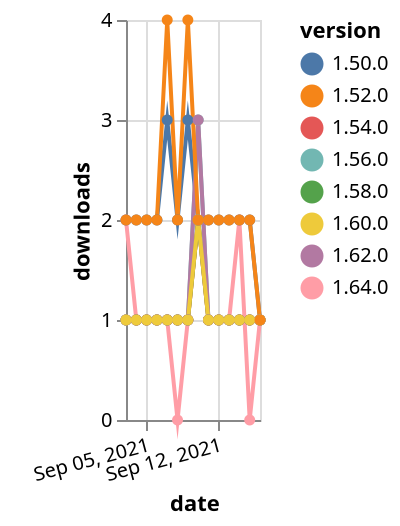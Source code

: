 {"$schema": "https://vega.github.io/schema/vega-lite/v5.json", "description": "A simple bar chart with embedded data.", "data": {"values": [{"date": "2021-09-03", "total": 312, "delta": 1, "version": "1.56.0"}, {"date": "2021-09-04", "total": 313, "delta": 1, "version": "1.56.0"}, {"date": "2021-09-05", "total": 314, "delta": 1, "version": "1.56.0"}, {"date": "2021-09-06", "total": 315, "delta": 1, "version": "1.56.0"}, {"date": "2021-09-07", "total": 316, "delta": 1, "version": "1.56.0"}, {"date": "2021-09-08", "total": 317, "delta": 1, "version": "1.56.0"}, {"date": "2021-09-09", "total": 318, "delta": 1, "version": "1.56.0"}, {"date": "2021-09-10", "total": 321, "delta": 3, "version": "1.56.0"}, {"date": "2021-09-11", "total": 322, "delta": 1, "version": "1.56.0"}, {"date": "2021-09-12", "total": 323, "delta": 1, "version": "1.56.0"}, {"date": "2021-09-13", "total": 324, "delta": 1, "version": "1.56.0"}, {"date": "2021-09-14", "total": 325, "delta": 1, "version": "1.56.0"}, {"date": "2021-09-15", "total": 326, "delta": 1, "version": "1.56.0"}, {"date": "2021-09-16", "total": 327, "delta": 1, "version": "1.56.0"}, {"date": "2021-09-03", "total": 118, "delta": 2, "version": "1.64.0"}, {"date": "2021-09-04", "total": 119, "delta": 1, "version": "1.64.0"}, {"date": "2021-09-05", "total": 120, "delta": 1, "version": "1.64.0"}, {"date": "2021-09-06", "total": 121, "delta": 1, "version": "1.64.0"}, {"date": "2021-09-07", "total": 122, "delta": 1, "version": "1.64.0"}, {"date": "2021-09-08", "total": 122, "delta": 0, "version": "1.64.0"}, {"date": "2021-09-09", "total": 123, "delta": 1, "version": "1.64.0"}, {"date": "2021-09-10", "total": 125, "delta": 2, "version": "1.64.0"}, {"date": "2021-09-11", "total": 126, "delta": 1, "version": "1.64.0"}, {"date": "2021-09-12", "total": 127, "delta": 1, "version": "1.64.0"}, {"date": "2021-09-13", "total": 128, "delta": 1, "version": "1.64.0"}, {"date": "2021-09-14", "total": 130, "delta": 2, "version": "1.64.0"}, {"date": "2021-09-15", "total": 130, "delta": 0, "version": "1.64.0"}, {"date": "2021-09-16", "total": 131, "delta": 1, "version": "1.64.0"}, {"date": "2021-09-03", "total": 234, "delta": 1, "version": "1.54.0"}, {"date": "2021-09-04", "total": 235, "delta": 1, "version": "1.54.0"}, {"date": "2021-09-05", "total": 236, "delta": 1, "version": "1.54.0"}, {"date": "2021-09-06", "total": 237, "delta": 1, "version": "1.54.0"}, {"date": "2021-09-07", "total": 238, "delta": 1, "version": "1.54.0"}, {"date": "2021-09-08", "total": 239, "delta": 1, "version": "1.54.0"}, {"date": "2021-09-09", "total": 240, "delta": 1, "version": "1.54.0"}, {"date": "2021-09-10", "total": 242, "delta": 2, "version": "1.54.0"}, {"date": "2021-09-11", "total": 243, "delta": 1, "version": "1.54.0"}, {"date": "2021-09-12", "total": 244, "delta": 1, "version": "1.54.0"}, {"date": "2021-09-13", "total": 245, "delta": 1, "version": "1.54.0"}, {"date": "2021-09-14", "total": 246, "delta": 1, "version": "1.54.0"}, {"date": "2021-09-15", "total": 247, "delta": 1, "version": "1.54.0"}, {"date": "2021-09-16", "total": 248, "delta": 1, "version": "1.54.0"}, {"date": "2021-09-03", "total": 176, "delta": 1, "version": "1.58.0"}, {"date": "2021-09-04", "total": 177, "delta": 1, "version": "1.58.0"}, {"date": "2021-09-05", "total": 178, "delta": 1, "version": "1.58.0"}, {"date": "2021-09-06", "total": 179, "delta": 1, "version": "1.58.0"}, {"date": "2021-09-07", "total": 180, "delta": 1, "version": "1.58.0"}, {"date": "2021-09-08", "total": 181, "delta": 1, "version": "1.58.0"}, {"date": "2021-09-09", "total": 182, "delta": 1, "version": "1.58.0"}, {"date": "2021-09-10", "total": 184, "delta": 2, "version": "1.58.0"}, {"date": "2021-09-11", "total": 185, "delta": 1, "version": "1.58.0"}, {"date": "2021-09-12", "total": 186, "delta": 1, "version": "1.58.0"}, {"date": "2021-09-13", "total": 187, "delta": 1, "version": "1.58.0"}, {"date": "2021-09-14", "total": 188, "delta": 1, "version": "1.58.0"}, {"date": "2021-09-15", "total": 189, "delta": 1, "version": "1.58.0"}, {"date": "2021-09-16", "total": 190, "delta": 1, "version": "1.58.0"}, {"date": "2021-09-03", "total": 2365, "delta": 2, "version": "1.50.0"}, {"date": "2021-09-04", "total": 2367, "delta": 2, "version": "1.50.0"}, {"date": "2021-09-05", "total": 2369, "delta": 2, "version": "1.50.0"}, {"date": "2021-09-06", "total": 2371, "delta": 2, "version": "1.50.0"}, {"date": "2021-09-07", "total": 2374, "delta": 3, "version": "1.50.0"}, {"date": "2021-09-08", "total": 2376, "delta": 2, "version": "1.50.0"}, {"date": "2021-09-09", "total": 2379, "delta": 3, "version": "1.50.0"}, {"date": "2021-09-10", "total": 2381, "delta": 2, "version": "1.50.0"}, {"date": "2021-09-11", "total": 2383, "delta": 2, "version": "1.50.0"}, {"date": "2021-09-12", "total": 2385, "delta": 2, "version": "1.50.0"}, {"date": "2021-09-13", "total": 2387, "delta": 2, "version": "1.50.0"}, {"date": "2021-09-14", "total": 2389, "delta": 2, "version": "1.50.0"}, {"date": "2021-09-15", "total": 2391, "delta": 2, "version": "1.50.0"}, {"date": "2021-09-16", "total": 2392, "delta": 1, "version": "1.50.0"}, {"date": "2021-09-03", "total": 171, "delta": 1, "version": "1.62.0"}, {"date": "2021-09-04", "total": 172, "delta": 1, "version": "1.62.0"}, {"date": "2021-09-05", "total": 173, "delta": 1, "version": "1.62.0"}, {"date": "2021-09-06", "total": 174, "delta": 1, "version": "1.62.0"}, {"date": "2021-09-07", "total": 175, "delta": 1, "version": "1.62.0"}, {"date": "2021-09-08", "total": 176, "delta": 1, "version": "1.62.0"}, {"date": "2021-09-09", "total": 177, "delta": 1, "version": "1.62.0"}, {"date": "2021-09-10", "total": 180, "delta": 3, "version": "1.62.0"}, {"date": "2021-09-11", "total": 181, "delta": 1, "version": "1.62.0"}, {"date": "2021-09-12", "total": 182, "delta": 1, "version": "1.62.0"}, {"date": "2021-09-13", "total": 183, "delta": 1, "version": "1.62.0"}, {"date": "2021-09-14", "total": 184, "delta": 1, "version": "1.62.0"}, {"date": "2021-09-15", "total": 185, "delta": 1, "version": "1.62.0"}, {"date": "2021-09-16", "total": 186, "delta": 1, "version": "1.62.0"}, {"date": "2021-09-03", "total": 151, "delta": 1, "version": "1.60.0"}, {"date": "2021-09-04", "total": 152, "delta": 1, "version": "1.60.0"}, {"date": "2021-09-05", "total": 153, "delta": 1, "version": "1.60.0"}, {"date": "2021-09-06", "total": 154, "delta": 1, "version": "1.60.0"}, {"date": "2021-09-07", "total": 155, "delta": 1, "version": "1.60.0"}, {"date": "2021-09-08", "total": 156, "delta": 1, "version": "1.60.0"}, {"date": "2021-09-09", "total": 157, "delta": 1, "version": "1.60.0"}, {"date": "2021-09-10", "total": 159, "delta": 2, "version": "1.60.0"}, {"date": "2021-09-11", "total": 160, "delta": 1, "version": "1.60.0"}, {"date": "2021-09-12", "total": 161, "delta": 1, "version": "1.60.0"}, {"date": "2021-09-13", "total": 162, "delta": 1, "version": "1.60.0"}, {"date": "2021-09-14", "total": 163, "delta": 1, "version": "1.60.0"}, {"date": "2021-09-15", "total": 164, "delta": 1, "version": "1.60.0"}, {"date": "2021-09-16", "total": 165, "delta": 1, "version": "1.60.0"}, {"date": "2021-09-03", "total": 2443, "delta": 2, "version": "1.52.0"}, {"date": "2021-09-04", "total": 2445, "delta": 2, "version": "1.52.0"}, {"date": "2021-09-05", "total": 2447, "delta": 2, "version": "1.52.0"}, {"date": "2021-09-06", "total": 2449, "delta": 2, "version": "1.52.0"}, {"date": "2021-09-07", "total": 2453, "delta": 4, "version": "1.52.0"}, {"date": "2021-09-08", "total": 2455, "delta": 2, "version": "1.52.0"}, {"date": "2021-09-09", "total": 2459, "delta": 4, "version": "1.52.0"}, {"date": "2021-09-10", "total": 2461, "delta": 2, "version": "1.52.0"}, {"date": "2021-09-11", "total": 2463, "delta": 2, "version": "1.52.0"}, {"date": "2021-09-12", "total": 2465, "delta": 2, "version": "1.52.0"}, {"date": "2021-09-13", "total": 2467, "delta": 2, "version": "1.52.0"}, {"date": "2021-09-14", "total": 2469, "delta": 2, "version": "1.52.0"}, {"date": "2021-09-15", "total": 2471, "delta": 2, "version": "1.52.0"}, {"date": "2021-09-16", "total": 2472, "delta": 1, "version": "1.52.0"}]}, "width": "container", "mark": {"type": "line", "point": {"filled": true}}, "encoding": {"x": {"field": "date", "type": "temporal", "timeUnit": "yearmonthdate", "title": "date", "axis": {"labelAngle": -15}}, "y": {"field": "delta", "type": "quantitative", "title": "downloads"}, "color": {"field": "version", "type": "nominal"}, "tooltip": {"field": "delta"}}}